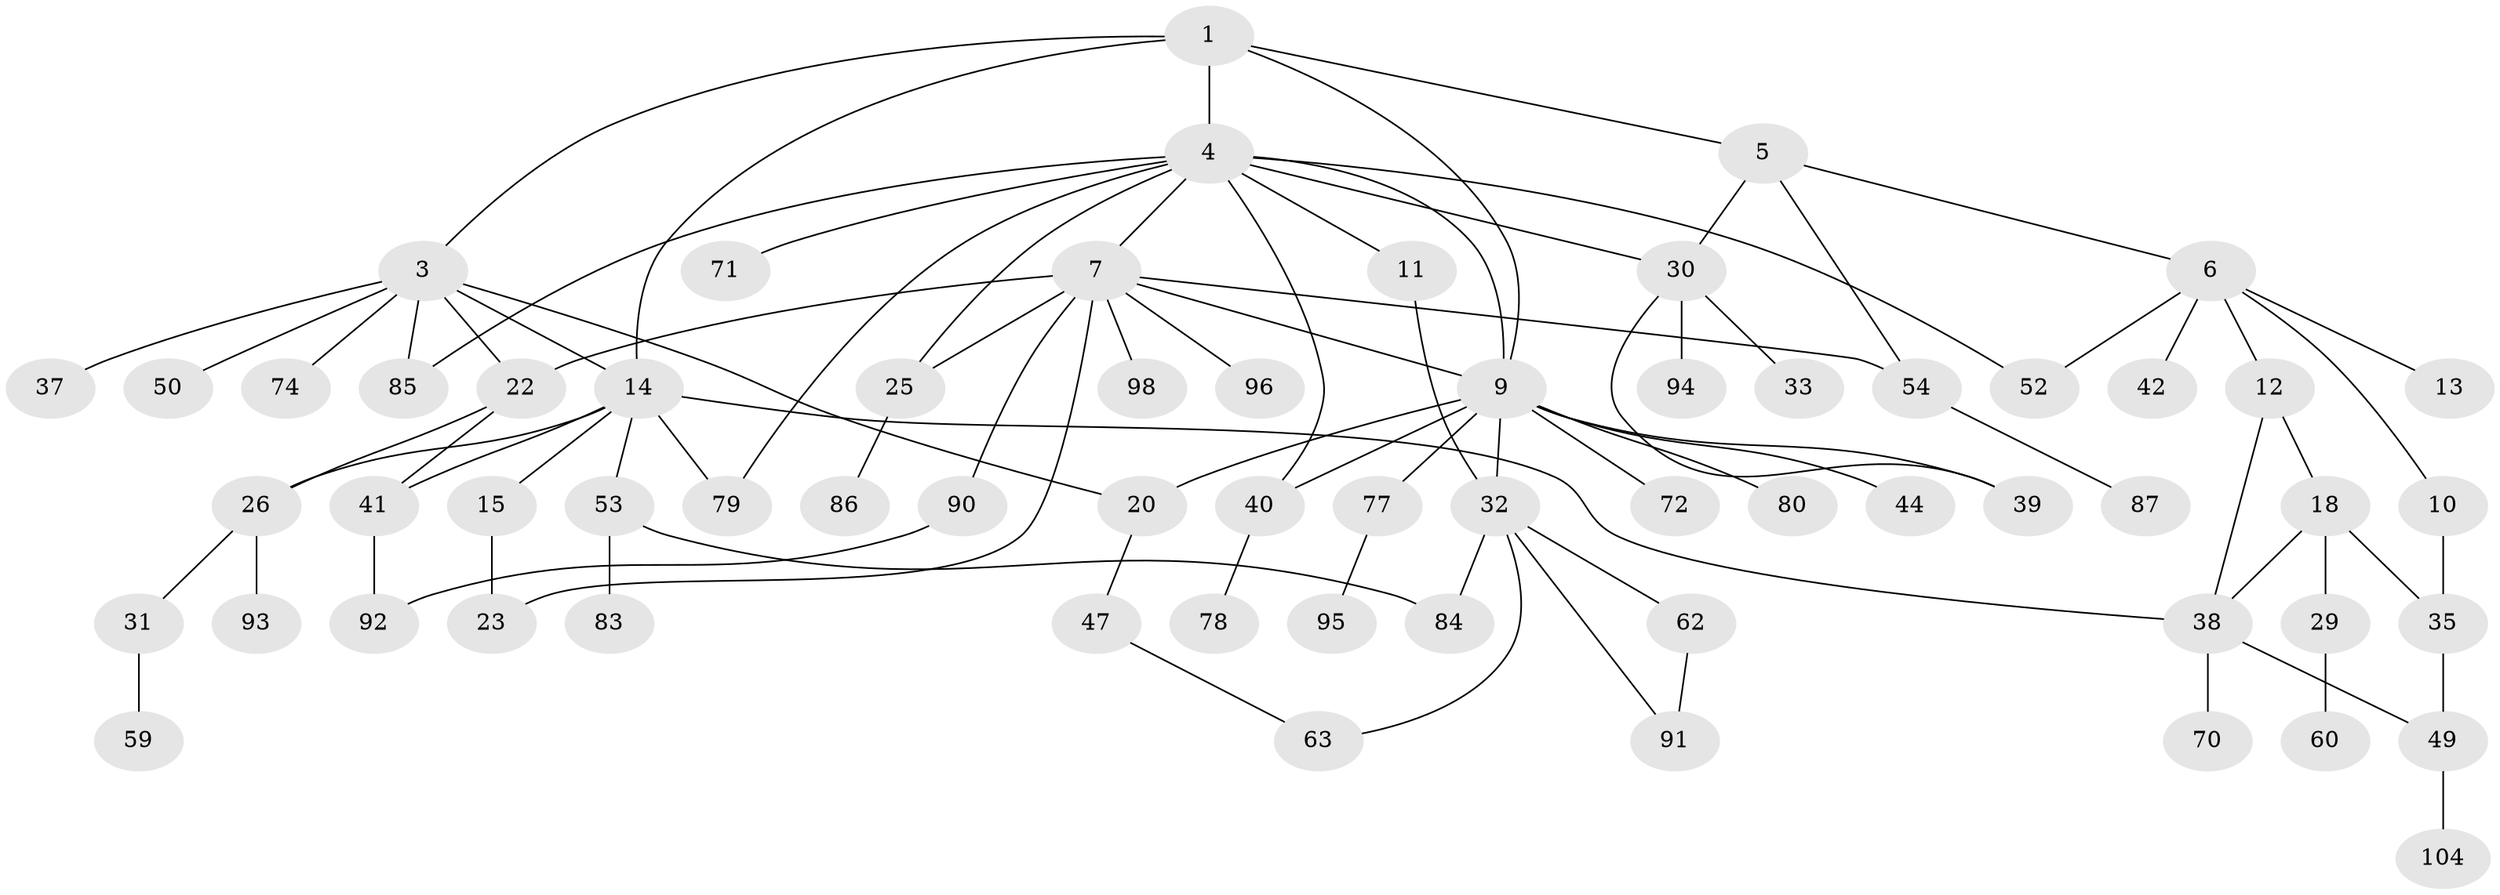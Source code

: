 // original degree distribution, {3: 0.16822429906542055, 4: 0.14018691588785046, 5: 0.056074766355140186, 6: 0.037383177570093455, 2: 0.27102803738317754, 1: 0.3177570093457944, 8: 0.009345794392523364}
// Generated by graph-tools (version 1.1) at 2025/16/03/04/25 18:16:54]
// undirected, 64 vertices, 88 edges
graph export_dot {
graph [start="1"]
  node [color=gray90,style=filled];
  1 [super="+2"];
  3 [super="+16+8+43"];
  4 [super="+19+48"];
  5;
  6;
  7 [super="+82+58+24"];
  9 [super="+17"];
  10 [super="+89"];
  11;
  12;
  13;
  14 [super="+69"];
  15;
  18 [super="+21"];
  20 [super="+99"];
  22 [super="+55+68"];
  23;
  25 [super="+27"];
  26;
  29;
  30;
  31 [super="+34"];
  32 [super="+61"];
  33;
  35;
  37;
  38 [super="+45"];
  39 [super="+88+67+51"];
  40;
  41 [super="+57"];
  42;
  44;
  47 [super="+64"];
  49 [super="+56"];
  50;
  52;
  53 [super="+102"];
  54;
  59;
  60;
  62 [super="+65"];
  63;
  70;
  71;
  72;
  74;
  77 [super="+101"];
  78;
  79;
  80;
  83;
  84;
  85;
  86;
  87;
  90;
  91;
  92;
  93;
  94;
  95;
  96;
  98;
  104;
  1 -- 4;
  1 -- 3;
  1 -- 5;
  1 -- 9;
  1 -- 14;
  3 -- 50;
  3 -- 20;
  3 -- 37;
  3 -- 22;
  3 -- 74;
  3 -- 85;
  3 -- 14;
  4 -- 7;
  4 -- 11;
  4 -- 25;
  4 -- 71;
  4 -- 40;
  4 -- 79;
  4 -- 52;
  4 -- 85;
  4 -- 30;
  4 -- 9;
  5 -- 6;
  5 -- 30;
  5 -- 54;
  6 -- 10;
  6 -- 12;
  6 -- 13;
  6 -- 42;
  6 -- 52;
  7 -- 96;
  7 -- 98;
  7 -- 90;
  7 -- 22 [weight=2];
  7 -- 25;
  7 -- 23;
  7 -- 54;
  7 -- 9;
  9 -- 40;
  9 -- 80;
  9 -- 32 [weight=2];
  9 -- 39 [weight=2];
  9 -- 72;
  9 -- 44;
  9 -- 77;
  9 -- 20;
  10 -- 35;
  11 -- 32;
  12 -- 18;
  12 -- 38;
  14 -- 15;
  14 -- 26;
  14 -- 41;
  14 -- 53;
  14 -- 79;
  14 -- 38;
  15 -- 23;
  18 -- 29;
  18 -- 35;
  18 -- 38;
  20 -- 47;
  22 -- 41;
  22 -- 26;
  25 -- 86;
  26 -- 31;
  26 -- 93;
  29 -- 60;
  30 -- 33;
  30 -- 39;
  30 -- 94;
  31 -- 59;
  32 -- 84;
  32 -- 91;
  32 -- 62;
  32 -- 63;
  35 -- 49;
  38 -- 49;
  38 -- 70;
  40 -- 78;
  41 -- 92;
  47 -- 63;
  49 -- 104;
  53 -- 83;
  53 -- 84;
  54 -- 87;
  62 -- 91;
  77 -- 95;
  90 -- 92;
}
